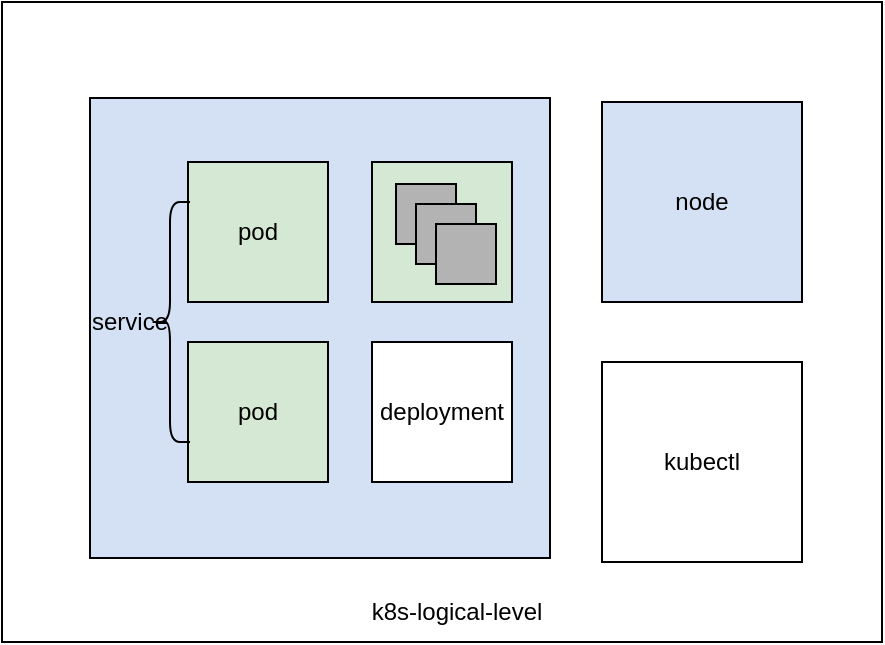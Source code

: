 <mxfile version="20.8.23" type="github">
  <diagram id="prtHgNgQTEPvFCAcTncT" name="Page-1">
    <mxGraphModel dx="1434" dy="764" grid="1" gridSize="10" guides="1" tooltips="1" connect="1" arrows="1" fold="1" page="1" pageScale="1" pageWidth="827" pageHeight="1169" math="0" shadow="0">
      <root>
        <mxCell id="0" />
        <mxCell id="1" parent="0" />
        <mxCell id="sTNgzHP1ngyfVjpP7rZy-71" value="" style="group" vertex="1" connectable="0" parent="1">
          <mxGeometry x="200" y="70" width="440" height="320" as="geometry" />
        </mxCell>
        <mxCell id="sTNgzHP1ngyfVjpP7rZy-29" value="" style="rounded=0;whiteSpace=wrap;html=1;" vertex="1" parent="sTNgzHP1ngyfVjpP7rZy-71">
          <mxGeometry width="440" height="320" as="geometry" />
        </mxCell>
        <mxCell id="sTNgzHP1ngyfVjpP7rZy-34" value="&lt;div style=&quot;&quot;&gt;&lt;br&gt;&lt;/div&gt;" style="rounded=0;whiteSpace=wrap;html=1;align=center;labelBackgroundColor=#D4E1F5;fillColor=#D4E1F5;" vertex="1" parent="sTNgzHP1ngyfVjpP7rZy-71">
          <mxGeometry x="40" y="50" width="230" height="230" as="geometry" />
        </mxCell>
        <mxCell id="sTNgzHP1ngyfVjpP7rZy-41" value="pod" style="rounded=0;whiteSpace=wrap;html=1;fillColor=#D5E8D4;" vertex="1" parent="sTNgzHP1ngyfVjpP7rZy-71">
          <mxGeometry x="93" y="170" width="70" height="70" as="geometry" />
        </mxCell>
        <mxCell id="sTNgzHP1ngyfVjpP7rZy-42" value="pod" style="rounded=0;whiteSpace=wrap;html=1;fillColor=#D5E8D4;" vertex="1" parent="sTNgzHP1ngyfVjpP7rZy-71">
          <mxGeometry x="93" y="80" width="70" height="70" as="geometry" />
        </mxCell>
        <mxCell id="sTNgzHP1ngyfVjpP7rZy-46" value="k8s-logical-level" style="text;strokeColor=none;align=center;fillColor=none;html=1;verticalAlign=middle;whiteSpace=wrap;rounded=0;" vertex="1" parent="sTNgzHP1ngyfVjpP7rZy-71">
          <mxGeometry x="170" y="290" width="115" height="30" as="geometry" />
        </mxCell>
        <mxCell id="sTNgzHP1ngyfVjpP7rZy-53" value="&lt;div style=&quot;&quot;&gt;node&lt;br&gt;&lt;/div&gt;" style="rounded=0;whiteSpace=wrap;html=1;align=center;fillColor=#D4E1F5;" vertex="1" parent="sTNgzHP1ngyfVjpP7rZy-71">
          <mxGeometry x="300" y="50" width="100" height="100" as="geometry" />
        </mxCell>
        <mxCell id="sTNgzHP1ngyfVjpP7rZy-59" value="" style="shape=curlyBracket;whiteSpace=wrap;html=1;rounded=1;labelPosition=left;verticalLabelPosition=middle;align=right;verticalAlign=middle;" vertex="1" parent="sTNgzHP1ngyfVjpP7rZy-71">
          <mxGeometry x="74" y="100" width="20" height="120" as="geometry" />
        </mxCell>
        <mxCell id="sTNgzHP1ngyfVjpP7rZy-60" value="service" style="text;strokeColor=none;align=center;fillColor=none;html=1;verticalAlign=middle;whiteSpace=wrap;rounded=0;direction=east;flipV=0;flipH=1;horizontal=1;" vertex="1" parent="sTNgzHP1ngyfVjpP7rZy-71">
          <mxGeometry x="30" y="145" width="60" height="30" as="geometry" />
        </mxCell>
        <mxCell id="sTNgzHP1ngyfVjpP7rZy-61" value="" style="rounded=0;whiteSpace=wrap;html=1;fillColor=#D5E8D4;" vertex="1" parent="sTNgzHP1ngyfVjpP7rZy-71">
          <mxGeometry x="185" y="80" width="70" height="70" as="geometry" />
        </mxCell>
        <mxCell id="sTNgzHP1ngyfVjpP7rZy-63" value="deployment" style="rounded=0;whiteSpace=wrap;html=1;fillColor=#FFFFFF;" vertex="1" parent="sTNgzHP1ngyfVjpP7rZy-71">
          <mxGeometry x="185" y="170" width="70" height="70" as="geometry" />
        </mxCell>
        <mxCell id="sTNgzHP1ngyfVjpP7rZy-64" value="&lt;div style=&quot;&quot;&gt;kubectl&lt;/div&gt;" style="rounded=0;whiteSpace=wrap;html=1;align=center;fillColor=#FFFFFF;" vertex="1" parent="sTNgzHP1ngyfVjpP7rZy-71">
          <mxGeometry x="300" y="180" width="100" height="100" as="geometry" />
        </mxCell>
        <mxCell id="sTNgzHP1ngyfVjpP7rZy-73" value="" style="rounded=0;whiteSpace=wrap;html=1;" vertex="1" parent="1">
          <mxGeometry x="200" y="70" width="440" height="320" as="geometry" />
        </mxCell>
        <mxCell id="sTNgzHP1ngyfVjpP7rZy-74" value="&lt;div style=&quot;&quot;&gt;&lt;br&gt;&lt;/div&gt;" style="rounded=0;whiteSpace=wrap;html=1;align=center;labelBackgroundColor=#D4E1F5;fillColor=#D4E1F5;" vertex="1" parent="1">
          <mxGeometry x="244" y="118" width="230" height="230" as="geometry" />
        </mxCell>
        <mxCell id="sTNgzHP1ngyfVjpP7rZy-75" value="pod" style="rounded=0;whiteSpace=wrap;html=1;fillColor=#D5E8D4;" vertex="1" parent="1">
          <mxGeometry x="293" y="240" width="70" height="70" as="geometry" />
        </mxCell>
        <mxCell id="sTNgzHP1ngyfVjpP7rZy-76" value="pod" style="rounded=0;whiteSpace=wrap;html=1;fillColor=#D5E8D4;" vertex="1" parent="1">
          <mxGeometry x="293" y="150" width="70" height="70" as="geometry" />
        </mxCell>
        <mxCell id="sTNgzHP1ngyfVjpP7rZy-77" value="k8s-logical-level" style="text;strokeColor=none;align=center;fillColor=none;html=1;verticalAlign=middle;whiteSpace=wrap;rounded=0;" vertex="1" parent="1">
          <mxGeometry x="370" y="360" width="115" height="30" as="geometry" />
        </mxCell>
        <mxCell id="sTNgzHP1ngyfVjpP7rZy-78" value="&lt;div style=&quot;&quot;&gt;node&lt;br&gt;&lt;/div&gt;" style="rounded=0;whiteSpace=wrap;html=1;align=center;fillColor=#D4E1F5;" vertex="1" parent="1">
          <mxGeometry x="500" y="120" width="100" height="100" as="geometry" />
        </mxCell>
        <mxCell id="sTNgzHP1ngyfVjpP7rZy-79" value="" style="shape=curlyBracket;whiteSpace=wrap;html=1;rounded=1;labelPosition=left;verticalLabelPosition=middle;align=right;verticalAlign=middle;" vertex="1" parent="1">
          <mxGeometry x="274" y="170" width="20" height="120" as="geometry" />
        </mxCell>
        <mxCell id="sTNgzHP1ngyfVjpP7rZy-80" value="service" style="text;strokeColor=none;align=center;fillColor=none;html=1;verticalAlign=middle;whiteSpace=wrap;rounded=0;direction=east;flipV=0;flipH=1;horizontal=1;" vertex="1" parent="1">
          <mxGeometry x="234" y="215" width="60" height="30" as="geometry" />
        </mxCell>
        <mxCell id="sTNgzHP1ngyfVjpP7rZy-81" value="" style="rounded=0;whiteSpace=wrap;html=1;fillColor=#D5E8D4;" vertex="1" parent="1">
          <mxGeometry x="385" y="150" width="70" height="70" as="geometry" />
        </mxCell>
        <mxCell id="sTNgzHP1ngyfVjpP7rZy-82" value="deployment" style="rounded=0;whiteSpace=wrap;html=1;fillColor=#FFFFFF;" vertex="1" parent="1">
          <mxGeometry x="385" y="240" width="70" height="70" as="geometry" />
        </mxCell>
        <mxCell id="sTNgzHP1ngyfVjpP7rZy-83" value="&lt;div style=&quot;&quot;&gt;kubectl&lt;/div&gt;" style="rounded=0;whiteSpace=wrap;html=1;align=center;fillColor=#FFFFFF;" vertex="1" parent="1">
          <mxGeometry x="500" y="250" width="100" height="100" as="geometry" />
        </mxCell>
        <mxCell id="sTNgzHP1ngyfVjpP7rZy-89" value="未命名图层" parent="0" />
        <mxCell id="sTNgzHP1ngyfVjpP7rZy-90" value="" style="rounded=0;whiteSpace=wrap;html=1;fillColor=#B3B3B3;strokeColor=#000000;" vertex="1" parent="sTNgzHP1ngyfVjpP7rZy-89">
          <mxGeometry x="397" y="161" width="30" height="30" as="geometry" />
        </mxCell>
        <mxCell id="sTNgzHP1ngyfVjpP7rZy-94" value="" style="group" vertex="1" connectable="0" parent="sTNgzHP1ngyfVjpP7rZy-89">
          <mxGeometry x="407" y="171" width="40" height="40" as="geometry" />
        </mxCell>
        <mxCell id="sTNgzHP1ngyfVjpP7rZy-91" value="" style="rounded=0;whiteSpace=wrap;html=1;fillColor=#B3B3B3;strokeColor=#000000;" vertex="1" parent="sTNgzHP1ngyfVjpP7rZy-94">
          <mxGeometry width="30" height="30" as="geometry" />
        </mxCell>
        <mxCell id="sTNgzHP1ngyfVjpP7rZy-92" value="" style="rounded=0;whiteSpace=wrap;html=1;fillColor=#B3B3B3;strokeColor=#000000;" vertex="1" parent="sTNgzHP1ngyfVjpP7rZy-94">
          <mxGeometry x="10" y="10" width="30" height="30" as="geometry" />
        </mxCell>
      </root>
    </mxGraphModel>
  </diagram>
</mxfile>
